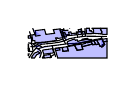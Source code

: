\draw[fill=blue, fill opacity=0.25] (0.009, 0.0) -- (0.063, 0.083);
\draw[fill=blue, fill opacity=0.25] (0.179, 0.176) -- (0.218, 0.179);
\draw[fill=blue, fill opacity=0.25] (0.035, 0.186) -- (0.057, 0.184);
\draw[fill=blue, fill opacity=0.25] (0.126, 0.115) -- (0.147, 0.125) -- (0.178, 0.134) -- (0.213, 0.145) -- (0.304, 0.156) -- (0.393, 0.166) -- (0.474, 0.178) -- (0.635, 0.189) -- (0.783, 0.219) -- (0.854, 0.235) -- (0.936, 0.248);
\draw[fill=blue, fill opacity=0.25] (0.099, 0.127) -- (0.126, 0.115) -- (0.156, 0.092) -- (0.166, 0.065) -- (0.161, 0.041) -- (0.146, 0.0);
\draw[fill=blue, fill opacity=0.25] (0.063, 0.083) -- (0.018, 0.083) -- (0.0, 0.081);
\draw[fill=blue, fill opacity=0.25] (0.338, 0.122) -- (0.395, 0.128) -- (0.432, 0.134) -- (0.441, 0.084) -- (0.509, 0.092) -- (0.495, 0.144) -- (0.59, 0.16) -- (0.608, 0.12) -- (0.614, 0.12) -- (0.62, 0.098) -- (0.693, 0.109) -- (0.684, 0.143) -- (0.815, 0.177) -- (0.82, 0.168) -- (0.857, 0.175) -- (0.861, 0.17) -- (0.897, 0.178) -- (0.914, 0.147) -- (0.951, 0.155) -- (0.944, 0.169) -- (0.969, 0.173) -- (0.953, 0.206) -- (1.0, 0.212) -- (1.0, 0.0) -- (0.374, 0.0) -- (0.348, 0.095) -- (0.338, 0.122);
\draw[fill=blue, fill opacity=0.25] (0.035, 0.186) -- (0.046, 0.207) -- (0.041, 0.252) -- (0.016, 0.338);
\draw[fill=blue, fill opacity=0.25] (0.37, 0.248) -- (0.367, 0.257) -- (0.348, 0.254) -- (0.36, 0.222) -- (0.302, 0.215) -- (0.222, 0.203) -- (0.165, 0.199) -- (0.086, 0.197) -- (0.083, 0.221) -- (0.058, 0.219) -- (0.045, 0.293) -- (0.096, 0.298) -- (0.089, 0.348) -- (0.207, 0.362) -- (0.225, 0.3) -- (0.334, 0.313) -- (0.319, 0.36) -- (0.409, 0.37) -- (0.442, 0.258) -- (0.37, 0.248);
\draw[fill=blue, fill opacity=0.25] (0.726, 0.277) -- (0.72, 0.378);
\draw[fill=blue, fill opacity=0.25] (0.689, 0.272) -- (0.683, 0.312) -- (0.678, 0.362) -- (0.67, 0.378);
\draw[fill=blue, fill opacity=0.25] (0.949, 0.273) -- (1.0, 0.275);
\draw[fill=blue, fill opacity=0.25] (0.109, 0.139) -- (0.137, 0.158) -- (0.154, 0.167) -- (0.179, 0.176);
\draw[fill=blue, fill opacity=0.25] (0.453, 0.217) -- (0.462, 0.205) -- (0.474, 0.178);
\draw[fill=blue, fill opacity=0.25] (0.806, 0.378) -- (0.912, 0.378) -- (0.936, 0.33) -- (0.923, 0.306) -- (0.83, 0.313) -- (0.828, 0.362) -- (0.806, 0.378);
\draw[fill=blue, fill opacity=0.25] (0.485, 0.296) -- (0.488, 0.283) -- (0.612, 0.294) -- (0.607, 0.316) -- (0.547, 0.311) -- (0.542, 0.331) -- (0.513, 0.328) -- (0.52, 0.299) -- (0.485, 0.296);
\draw[fill=blue, fill opacity=0.25] (0.18, 0.1) -- (0.307, 0.118) -- (0.326, 0.066) -- (0.198, 0.048) -- (0.18, 0.1);
\draw[fill=blue, fill opacity=0.25] (0.179, 0.012) -- (0.201, 0.015) -- (0.195, 0.033) -- (0.278, 0.044) -- (0.289, 0.009) -- (0.216, 0.0) -- (0.182, 0.0) -- (0.179, 0.012);
\draw[fill=blue, fill opacity=0.25] (0.037, 0.0) -- (0.054, 0.029) -- (0.079, 0.061) -- (0.124, 0.081) -- (0.149, 0.063) -- (0.108, 0.042) -- (0.079, 0.0) -- (0.037, 0.0);
\draw[fill=blue, fill opacity=0.25] (0.735, 0.378) -- (0.777, 0.378) -- (0.779, 0.346) -- (0.8, 0.347) -- (0.801, 0.332) -- (0.824, 0.332) -- (0.825, 0.309) -- (0.739, 0.307) -- (0.735, 0.378);
\draw[fill=blue, fill opacity=0.25] (0.304, 0.156) -- (0.338, 0.048) -- (0.349, 0.012);
\draw[fill=blue, fill opacity=0.25] (0.271, 0.0) -- (0.291, 0.008) -- (0.3, 0.029) -- (0.338, 0.048);
\draw[fill=blue, fill opacity=0.25] (0.063, 0.083) -- (0.054, 0.129) -- (0.055, 0.143) -- (0.055, 0.15) -- (0.047, 0.166) -- (0.035, 0.186);
\draw[fill=blue, fill opacity=0.25] (0.338, 0.122) -- (0.348, 0.095) -- (0.404, 0.102) -- (0.395, 0.128) -- (0.338, 0.122);
\draw[fill=blue, fill opacity=0.25] (0.453, 0.217) -- (0.445, 0.227) -- (0.443, 0.241) -- (0.401, 0.356) -- (0.454, 0.362) -- (0.449, 0.378);
\draw[fill=blue, fill opacity=0.25] (0.0, 0.026) -- (0.0, 0.052) -- (0.01, 0.051) -- (0.001, 0.026) -- (0.0, 0.026);
\draw[fill=blue, fill opacity=0.25] (0.498, 0.205) -- (0.494, 0.196) -- (0.51, 0.154) -- (0.81, 0.219) -- (0.802, 0.236) -- (0.769, 0.234) -- (0.763, 0.239) -- (0.679, 0.226) -- (0.63, 0.211) -- (0.621, 0.231) -- (0.599, 0.225) -- (0.586, 0.241) -- (0.526, 0.219) -- (0.505, 0.211) -- (0.498, 0.205);
\draw[fill=blue, fill opacity=0.25] (0.0, 0.088) -- (0.0, 0.118) -- (0.007, 0.119) -- (0.01, 0.119) -- (0.011, 0.111) -- (0.014, 0.111) -- (0.018, 0.09) -- (0.0, 0.088);
\draw[fill=blue, fill opacity=0.25] (0.0, 0.25) -- (0.0, 0.281) -- (0.026, 0.284) -- (0.034, 0.254) -- (0.0, 0.25);
\draw[fill=blue, fill opacity=0.25] (0.218, 0.179) -- (0.289, 0.185) -- (0.333, 0.191);
\draw[fill=blue, fill opacity=0.25] (0.835, 0.276) -- (0.88, 0.275) -- (0.924, 0.274) -- (0.949, 0.273);
\draw[fill=blue, fill opacity=0.25] (0.614, 0.262) -- (0.63, 0.264) -- (0.689, 0.272) -- (0.726, 0.277) -- (0.835, 0.276);
\draw[fill=blue, fill opacity=0.25] (0.333, 0.191) -- (0.388, 0.199) -- (0.418, 0.206) -- (0.432, 0.211) -- (0.453, 0.217) -- (0.486, 0.228) -- (0.523, 0.246) -- (0.614, 0.262);
\draw[fill=blue, fill opacity=0.25] (0.057, 0.184) -- (0.076, 0.168) -- (0.09, 0.157) -- (0.109, 0.139);
\draw[fill=blue, fill opacity=0.25] (0.063, 0.083) -- (0.086, 0.11) -- (0.099, 0.127) -- (0.109, 0.139);
\draw[fill=blue, fill opacity=0.25] (0.681, 0.239) -- (0.685, 0.229) -- (0.758, 0.24) -- (0.754, 0.25) -- (0.681, 0.239);
\draw[fill=blue, fill opacity=0.25] (0.486, 0.228) -- (0.461, 0.253) -- (0.454, 0.262) -- (0.431, 0.339) -- (0.438, 0.346) -- (0.511, 0.354);
\draw[fill=blue, fill opacity=0.25] (0.912, 0.378) -- (1.0, 0.378) -- (1.0, 0.3) -- (0.947, 0.299) -- (0.946, 0.304) -- (0.923, 0.306) -- (0.936, 0.33) -- (0.912, 0.378);
\draw[fill=blue, fill opacity=0.25] (0.721, 0.303) -- (0.716, 0.339) -- (0.691, 0.337) -- (0.696, 0.302) -- (0.721, 0.303);
\draw[fill=blue, fill opacity=0.25] (0.937, 0.238) -- (1.0, 0.246) -- (1.0, 0.212) -- (0.953, 0.206) -- (0.937, 0.238);
\draw[fill=blue, fill opacity=0.25] (0.87, 0.226) -- (0.897, 0.178) -- (0.914, 0.147) -- (0.951, 0.155) -- (0.944, 0.169) -- (0.969, 0.173) -- (0.937, 0.238) -- (0.87, 0.226);
\draw[fill=blue, fill opacity=0.25] (0.869, 0.228) -- (0.897, 0.178) -- (0.861, 0.17) -- (0.857, 0.175) -- (0.834, 0.218) -- (0.832, 0.22) -- (0.869, 0.228);
\draw[fill=blue, fill opacity=0.25] (0.857, 0.175) -- (0.834, 0.218) -- (0.795, 0.21) -- (0.798, 0.205) -- (0.815, 0.177) -- (0.82, 0.168) -- (0.857, 0.175);
\draw[fill=blue, fill opacity=0.25] (0.676, 0.172) -- (0.726, 0.186) -- (0.721, 0.193) -- (0.75, 0.201) -- (0.754, 0.193) -- (0.798, 0.205) -- (0.815, 0.177) -- (0.684, 0.143) -- (0.676, 0.172);
\draw[fill=blue, fill opacity=0.25] (0.589, 0.164) -- (0.59, 0.16) -- (0.608, 0.12) -- (0.614, 0.12) -- (0.62, 0.098) -- (0.693, 0.109) -- (0.684, 0.143) -- (0.675, 0.177) -- (0.589, 0.164);
\draw[fill=blue, fill opacity=0.25] (0.495, 0.144) -- (0.509, 0.092) -- (0.441, 0.084) -- (0.432, 0.134) -- (0.495, 0.144);
\draw[fill=blue, fill opacity=0.25] (0.678, 0.299) -- (0.672, 0.334) -- (0.639, 0.333) -- (0.626, 0.331) -- (0.635, 0.296) -- (0.678, 0.299);
\draw[fill=blue, fill opacity=0.25] (0.672, 0.334) -- (0.67, 0.363) -- (0.635, 0.36) -- (0.639, 0.333) -- (0.672, 0.334);
\draw[fill=blue, fill opacity=0.25] (0.057, 0.378) -- (0.093, 0.278) -- (0.157, 0.287);
\draw[fill=blue, fill opacity=0.25] (0.057, 0.184) -- (0.1, 0.18) -- (0.123, 0.18) -- (0.145, 0.18) -- (0.179, 0.176);
\draw[fill=blue, fill opacity=0.25] (0.0, 0.193) -- (0.035, 0.186);
\draw[fill=blue, fill opacity=0.25] (0.444, 0.323) -- (0.465, 0.326) -- (0.471, 0.305) -- (0.475, 0.305) -- (0.486, 0.268) -- (0.461, 0.265) -- (0.444, 0.323);
\draw[fill=blue, fill opacity=0.25] (0.114, 0.168) -- (0.123, 0.172) -- (0.123, 0.18) -- (0.124, 0.193) -- (0.186, 0.197) -- (0.286, 0.207) -- (0.384, 0.221) -- (0.443, 0.241);
\draw[fill=blue, fill opacity=0.25] (0.028, 0.144) -- (0.055, 0.143) -- (0.075, 0.143) -- (0.072, 0.149) -- (0.09, 0.157) -- (0.114, 0.168) -- (0.137, 0.158) -- (0.162, 0.147) -- (0.178, 0.134);
\draw[fill=blue, fill opacity=0.25] (0.609, 0.337) -- (0.63, 0.264);
\draw[fill=blue, fill opacity=0.25] (0.525, 0.378) -- (0.526, 0.373);
\draw[fill=blue, fill opacity=0.25] (0.93, 0.132) -- (0.97, 0.168) -- (0.936, 0.248) -- (0.924, 0.274);
\draw[fill=blue, fill opacity=0.25] (0.0, 0.118) -- (0.0, 0.175) -- (0.004, 0.175) -- (0.003, 0.156) -- (0.01, 0.119) -- (0.0, 0.118);
